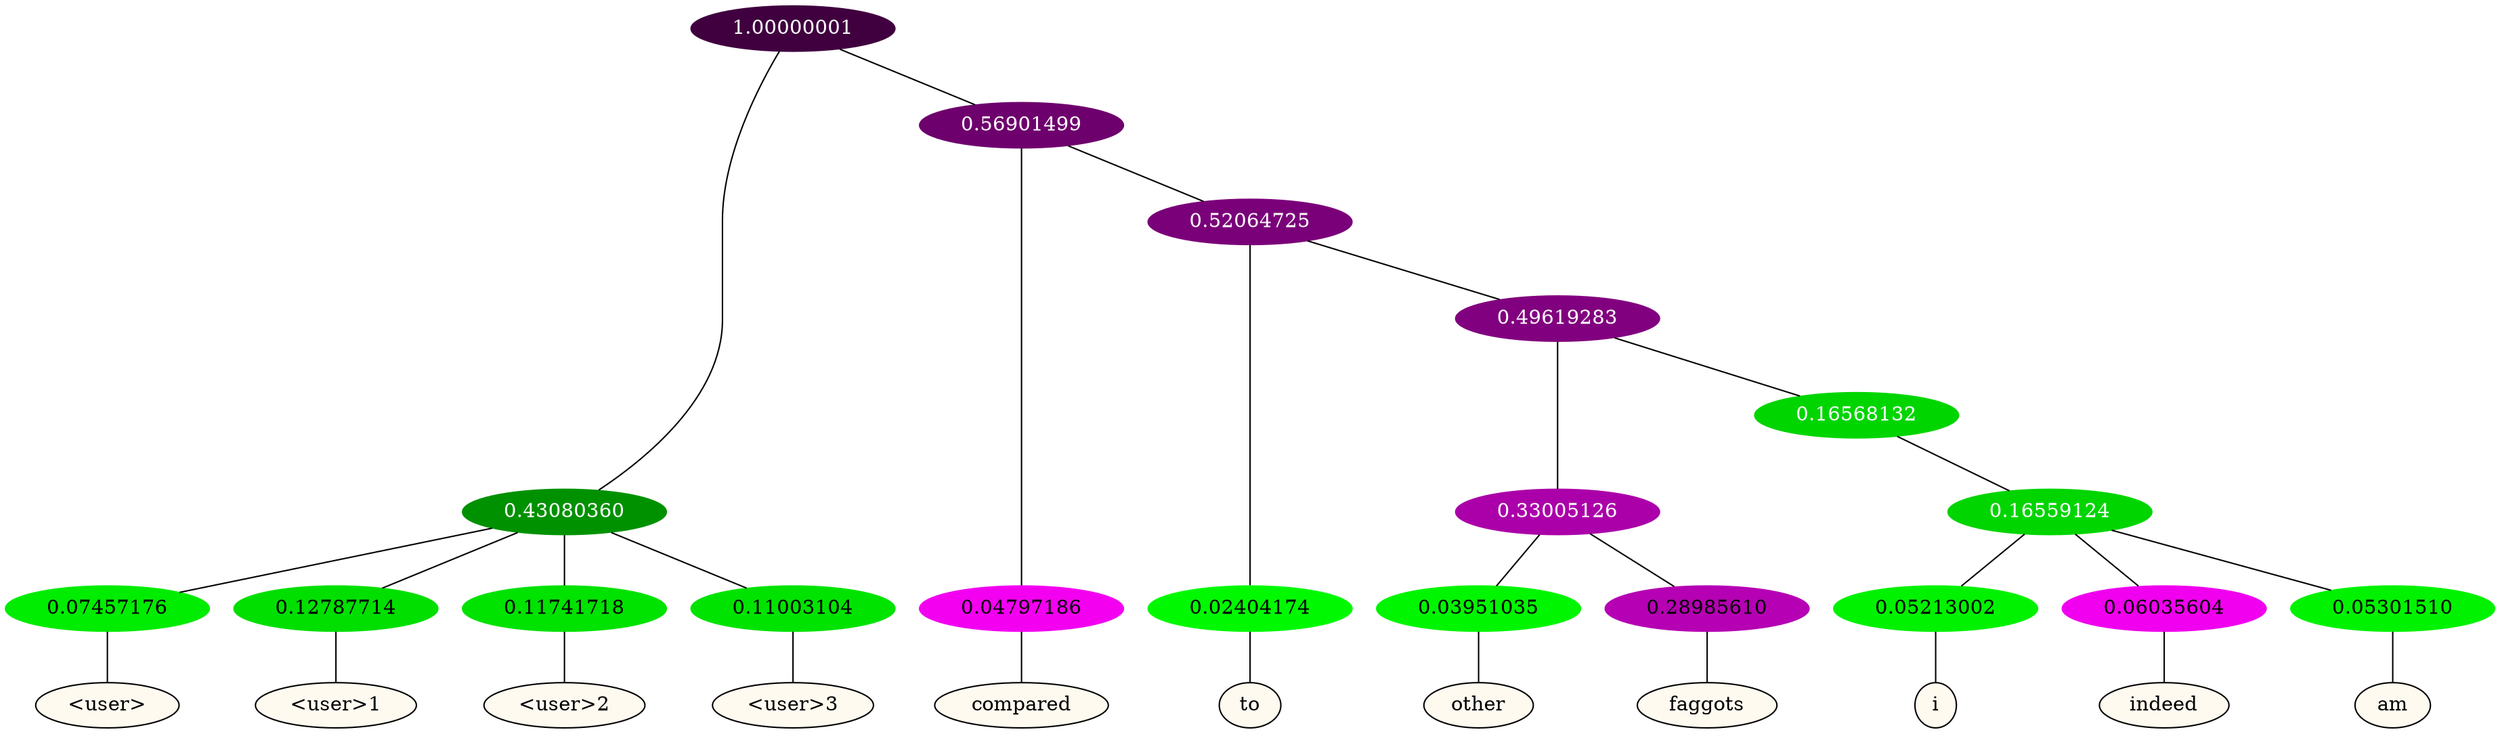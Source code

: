 graph {
	node [format=png height=0.15 nodesep=0.001 ordering=out overlap=prism overlap_scaling=0.01 ranksep=0.001 ratio=0.2 style=filled width=0.15]
	{
		rank=same
		a_w_3 [label="\<user\>" color=black fillcolor=floralwhite style="filled,solid"]
		a_w_4 [label="\<user\>1" color=black fillcolor=floralwhite style="filled,solid"]
		a_w_5 [label="\<user\>2" color=black fillcolor=floralwhite style="filled,solid"]
		a_w_6 [label="\<user\>3" color=black fillcolor=floralwhite style="filled,solid"]
		a_w_7 [label=compared color=black fillcolor=floralwhite style="filled,solid"]
		a_w_9 [label=to color=black fillcolor=floralwhite style="filled,solid"]
		a_w_13 [label=other color=black fillcolor=floralwhite style="filled,solid"]
		a_w_14 [label=faggots color=black fillcolor=floralwhite style="filled,solid"]
		a_w_16 [label=i color=black fillcolor=floralwhite style="filled,solid"]
		a_w_17 [label=indeed color=black fillcolor=floralwhite style="filled,solid"]
		a_w_18 [label=am color=black fillcolor=floralwhite style="filled,solid"]
	}
	a_n_3 -- a_w_3
	a_n_4 -- a_w_4
	a_n_5 -- a_w_5
	a_n_6 -- a_w_6
	a_n_7 -- a_w_7
	a_n_9 -- a_w_9
	a_n_13 -- a_w_13
	a_n_14 -- a_w_14
	a_n_16 -- a_w_16
	a_n_17 -- a_w_17
	a_n_18 -- a_w_18
	{
		rank=same
		a_n_3 [label=0.07457176 color="0.334 1.000 0.925" fontcolor=black]
		a_n_4 [label=0.12787714 color="0.334 1.000 0.872" fontcolor=black]
		a_n_5 [label=0.11741718 color="0.334 1.000 0.883" fontcolor=black]
		a_n_6 [label=0.11003104 color="0.334 1.000 0.890" fontcolor=black]
		a_n_7 [label=0.04797186 color="0.835 1.000 0.952" fontcolor=black]
		a_n_9 [label=0.02404174 color="0.334 1.000 0.976" fontcolor=black]
		a_n_13 [label=0.03951035 color="0.334 1.000 0.960" fontcolor=black]
		a_n_14 [label=0.28985610 color="0.835 1.000 0.710" fontcolor=black]
		a_n_16 [label=0.05213002 color="0.334 1.000 0.948" fontcolor=black]
		a_n_17 [label=0.06035604 color="0.835 1.000 0.940" fontcolor=black]
		a_n_18 [label=0.05301510 color="0.334 1.000 0.947" fontcolor=black]
	}
	a_n_0 [label=1.00000001 color="0.835 1.000 0.250" fontcolor=grey99]
	a_n_1 [label=0.43080360 color="0.334 1.000 0.569" fontcolor=grey99]
	a_n_0 -- a_n_1
	a_n_2 [label=0.56901499 color="0.835 1.000 0.431" fontcolor=grey99]
	a_n_0 -- a_n_2
	a_n_1 -- a_n_3
	a_n_1 -- a_n_4
	a_n_1 -- a_n_5
	a_n_1 -- a_n_6
	a_n_2 -- a_n_7
	a_n_8 [label=0.52064725 color="0.835 1.000 0.479" fontcolor=grey99]
	a_n_2 -- a_n_8
	a_n_8 -- a_n_9
	a_n_10 [label=0.49619283 color="0.835 1.000 0.504" fontcolor=grey99]
	a_n_8 -- a_n_10
	a_n_11 [label=0.33005126 color="0.835 1.000 0.670" fontcolor=grey99]
	a_n_10 -- a_n_11
	a_n_12 [label=0.16568132 color="0.334 1.000 0.834" fontcolor=grey99]
	a_n_10 -- a_n_12
	a_n_11 -- a_n_13
	a_n_11 -- a_n_14
	a_n_15 [label=0.16559124 color="0.334 1.000 0.834" fontcolor=grey99]
	a_n_12 -- a_n_15
	a_n_15 -- a_n_16
	a_n_15 -- a_n_17
	a_n_15 -- a_n_18
}

